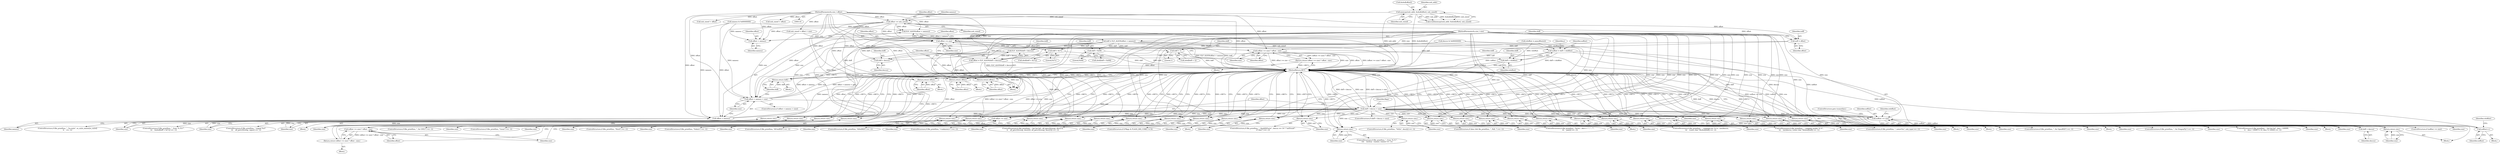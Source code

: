 digraph "0_file_39c7ac1106be844a5296d3eb5971946cc09ffda0@API" {
"1000157" [label="(Call,offset += xnh_sizeof)"];
"1000150" [label="(Call,memcpy(xnh_addr, &nbuf[offset], xnh_sizeof))"];
"1000119" [label="(MethodParameterIn,size_t offset)"];
"1000177" [label="(Call,offset >= size)"];
"1000176" [label="(Call,(offset >= size) ? offset : size)"];
"1000175" [label="(Return,return (offset >= size) ? offset : size;)"];
"1000195" [label="(Return,return offset;)"];
"1000210" [label="(Return,return offset;)"];
"1000212" [label="(Call,noff = offset)"];
"1000217" [label="(Call,ELF_ALIGN(offset + namesz))"];
"1000215" [label="(Call,doff = ELF_ALIGN(offset + namesz))"];
"1000228" [label="(Return,return doff;)"];
"1000232" [label="(Call,ELF_ALIGN(doff + descsz))"];
"1000230" [label="(Call,offset = ELF_ALIGN(doff + descsz))"];
"1000245" [label="(Call,offset >= size)"];
"1000244" [label="(Call,(offset >= size) ? offset : size)"];
"1000243" [label="(Return,return (offset >= size) ? offset : size;)"];
"1001235" [label="(Return,return offset;)"];
"1000233" [label="(Call,doff + descsz)"];
"1000237" [label="(Call,doff + descsz > size)"];
"1000339" [label="(Return,return size;)"];
"1000356" [label="(Return,return size;)"];
"1000367" [label="(Return,return size;)"];
"1000378" [label="(Return,return size;)"];
"1000389" [label="(Return,return size;)"];
"1000400" [label="(Return,return size;)"];
"1000411" [label="(Return,return size;)"];
"1000435" [label="(Return,return size;)"];
"1000441" [label="(Return,return size;)"];
"1000486" [label="(Return,return size;)"];
"1000516" [label="(Return,return size;)"];
"1000578" [label="(Return,return size;)"];
"1000615" [label="(Return,return size;)"];
"1000653" [label="(Return,return size;)"];
"1000673" [label="(Return,return size;)"];
"1000693" [label="(Return,return size;)"];
"1000705" [label="(Return,return size;)"];
"1000708" [label="(Return,return size;)"];
"1000746" [label="(Return,return size;)"];
"1000779" [label="(Return,return size;)"];
"1000785" [label="(Return,return size;)"];
"1000819" [label="(Return,return size;)"];
"1000855" [label="(Return,return size;)"];
"1000861" [label="(Return,return size;)"];
"1000945" [label="(Return,return size;)"];
"1000970" [label="(Return,return size;)"];
"1000999" [label="(Return,return size;)"];
"1001024" [label="(Return,return size;)"];
"1001030" [label="(Return,return size;)"];
"1001088" [label="(Call,noffset >= size)"];
"1001082" [label="(Call,noffset++)"];
"1001225" [label="(Return,return size;)"];
"1001231" [label="(Return,return size;)"];
"1000238" [label="(Call,doff + descsz)"];
"1000294" [label="(Call,doff + 1)"];
"1000994" [label="(Call,doff + 0x7c)"];
"1001009" [label="(Call,doff + 0x08)"];
"1001065" [label="(Call,noffset = doff + reloffset)"];
"1001067" [label="(Call,doff + reloffset)"];
"1000218" [label="(Call,offset + namesz)"];
"1000222" [label="(Call,offset + namesz > size)"];
"1000223" [label="(Call,offset + namesz)"];
"1000641" [label="(Block,)"];
"1000404" [label="(ControlStructure,if (file_printf(ms, \"<unknown>\") == -1))"];
"1000246" [label="(Identifier,offset)"];
"1000244" [label="(Call,(offset >= size) ? offset : size)"];
"1000175" [label="(Return,return (offset >= size) ? offset : size;)"];
"1000249" [label="(Identifier,size)"];
"1000195" [label="(Return,return offset;)"];
"1000228" [label="(Return,return doff;)"];
"1000180" [label="(Identifier,offset)"];
"1000697" [label="(ControlStructure,if (file_printf(ms, \", note=%u\", xnh_type) == -1))"];
"1000706" [label="(Identifier,size)"];
"1000810" [label="(Block,)"];
"1000296" [label="(Literal,1)"];
"1000705" [label="(Return,return size;)"];
"1000235" [label="(Identifier,descsz)"];
"1001073" [label="(Identifier,j)"];
"1000708" [label="(Return,return size;)"];
"1001011" [label="(Literal,0x08)"];
"1000177" [label="(Call,offset >= size)"];
"1000150" [label="(Call,memcpy(xnh_addr, &nbuf[offset], xnh_sizeof))"];
"1000812" [label="(ControlStructure,if (file_printf(ms, \", for DragonFly\") == -1))"];
"1001014" [label="(ControlStructure,if (file_printf(ms, \" (signal %u)\",\n\t\t\t    elf_getu32(swap, signo)) == -1))"];
"1000411" [label="(Return,return size;)"];
"1000786" [label="(Identifier,size)"];
"1000216" [label="(Identifier,doff)"];
"1000239" [label="(Identifier,doff)"];
"1001235" [label="(Return,return offset;)"];
"1000785" [label="(Return,return size;)"];
"1001065" [label="(Call,noffset = doff + reloffset)"];
"1001091" [label="(ControlStructure,goto tryanother;)"];
"1000992" [label="(Call,nbuf[doff + 0x7c])"];
"1000198" [label="(Call,descsz & 0x80000000)"];
"1000378" [label="(Return,return size;)"];
"1000861" [label="(Return,return size;)"];
"1001066" [label="(Identifier,noffset)"];
"1001090" [label="(Identifier,size)"];
"1000413" [label="(ControlStructure,if (file_printf(ms, \" %d.%d.%d\", elf_getu32(swap, desc[1]),\n\t\t    elf_getu32(swap, desc[2]), elf_getu32(swap, desc[3])) == -1))"];
"1000145" [label="(Call,xnh_sizeof + offset)"];
"1000340" [label="(Identifier,size)"];
"1000486" [label="(Return,return size;)"];
"1000746" [label="(Return,return size;)"];
"1000241" [label="(Identifier,size)"];
"1000212" [label="(Call,noff = offset)"];
"1001085" [label="(Identifier,reloffset)"];
"1000236" [label="(ControlStructure,if (doff + descsz > size))"];
"1000393" [label="(ControlStructure,if (file_printf(ms, \"kNetBSD\") == -1))"];
"1000217" [label="(Call,ELF_ALIGN(offset + namesz))"];
"1001025" [label="(Identifier,size)"];
"1000971" [label="(Identifier,size)"];
"1000615" [label="(Return,return size;)"];
"1000181" [label="(Identifier,size)"];
"1001081" [label="(Block,)"];
"1000213" [label="(Identifier,noff)"];
"1000938" [label="(ControlStructure,if ((*flags & FLAGS_DID_CORE) != 0))"];
"1001231" [label="(Return,return size;)"];
"1000579" [label="(Identifier,size)"];
"1000210" [label="(Return,return offset;)"];
"1000400" [label="(Return,return size;)"];
"1000578" [label="(Return,return size;)"];
"1000320" [label="(Block,)"];
"1000226" [label="(Identifier,size)"];
"1001009" [label="(Call,doff + 0x08)"];
"1000779" [label="(Return,return size;)"];
"1000183" [label="(Call,namesz & 0x80000000)"];
"1000516" [label="(Return,return size;)"];
"1000156" [label="(Identifier,xnh_sizeof)"];
"1001007" [label="(Call,nbuf[doff + 0x08])"];
"1000242" [label="(Block,)"];
"1000673" [label="(Return,return size;)"];
"1000820" [label="(Identifier,size)"];
"1000772" [label="(ControlStructure,if (file_printf(ms, \", for OpenBSD\") == -1))"];
"1000176" [label="(Call,(offset >= size) ? offset : size)"];
"1001089" [label="(Identifier,noffset)"];
"1000674" [label="(Identifier,size)"];
"1001225" [label="(Return,return size;)"];
"1001226" [label="(Identifier,size)"];
"1000945" [label="(Return,return size;)"];
"1000960" [label="(ControlStructure,if (file_printf(ms, \", %s-style\", os_style_names[os_style])\n\t\t    == -1))"];
"1000233" [label="(Call,doff + descsz)"];
"1000219" [label="(Identifier,offset)"];
"1000232" [label="(Call,ELF_ALIGN(doff + descsz))"];
"1000999" [label="(Return,return size;)"];
"1000657" [label="(ControlStructure,if (file_printf(ms, \", compiled for: %.*s\", (int)descsz,\n\t\t\t    (const char *)&nbuf[doff]) == -1))"];
"1000240" [label="(Identifier,descsz)"];
"1000222" [label="(Call,offset + namesz > size)"];
"1000229" [label="(Identifier,doff)"];
"1000442" [label="(Identifier,size)"];
"1000984" [label="(Block,)"];
"1000220" [label="(Identifier,namesz)"];
"1001024" [label="(Return,return size;)"];
"1000473" [label="(ControlStructure,if (file_printf(ms, \", BuildID[%s]=\", descsz == 16 ? \"md5/uuid\" :\n\t\t\"sha1\") == -1))"];
"1000152" [label="(Call,&nbuf[offset])"];
"1001068" [label="(Identifier,doff)"];
"1000238" [label="(Call,doff + descsz)"];
"1000158" [label="(Identifier,offset)"];
"1001060" [label="(Call,reloffset = prpsoffsets(i))"];
"1000214" [label="(Identifier,offset)"];
"1000234" [label="(Identifier,doff)"];
"1000295" [label="(Identifier,doff)"];
"1000771" [label="(Block,)"];
"1000600" [label="(ControlStructure,if (file_printf(ms, \"%s%s\", did++ ? \",\" : \"\",\n\t\t\t    pax[i]) == -1))"];
"1000569" [label="(ControlStructure,if (desc && file_printf(ms, \", PaX: \") == -1))"];
"1000994" [label="(Call,doff + 0x7c)"];
"1001088" [label="(Call,noffset >= size)"];
"1000654" [label="(Identifier,size)"];
"1000694" [label="(Identifier,size)"];
"1000856" [label="(Identifier,size)"];
"1000119" [label="(MethodParameterIn,size_t offset)"];
"1000138" [label="(Call,xnh_sizeof + offset > size)"];
"1000237" [label="(Call,doff + descsz > size)"];
"1000412" [label="(Identifier,size)"];
"1001069" [label="(Identifier,reloffset)"];
"1001094" [label="(Identifier,reloffset)"];
"1000223" [label="(Call,offset + namesz)"];
"1000151" [label="(Identifier,xnh_addr)"];
"1000254" [label="(Identifier,flags)"];
"1000837" [label="(ControlStructure,if (file_printf(ms, \" %d.%d.%d\", desc / 100000,\n\t\t    desc / 10000 % 10, desc % 10000) == -1))"];
"1000349" [label="(ControlStructure,if (file_printf(ms, \"Linux\") == -1))"];
"1000356" [label="(Return,return size;)"];
"1000357" [label="(Identifier,size)"];
"1001237" [label="(MethodReturn,RET)"];
"1000382" [label="(ControlStructure,if (file_printf(ms, \"kFreeBSD\") == -1))"];
"1000819" [label="(Return,return size;)"];
"1000211" [label="(Identifier,offset)"];
"1000339" [label="(Return,return size;)"];
"1000371" [label="(ControlStructure,if (file_printf(ms, \"Solaris\") == -1))"];
"1000367" [label="(Return,return size;)"];
"1001030" [label="(Return,return size;)"];
"1001083" [label="(Identifier,noffset)"];
"1000196" [label="(Identifier,offset)"];
"1000780" [label="(Identifier,size)"];
"1000225" [label="(Identifier,namesz)"];
"1000231" [label="(Identifier,offset)"];
"1000995" [label="(Identifier,doff)"];
"1001010" [label="(Identifier,doff)"];
"1000248" [label="(Identifier,offset)"];
"1000360" [label="(ControlStructure,if (file_printf(ms, \"Hurd\") == -1))"];
"1000653" [label="(Return,return size;)"];
"1000148" [label="(Call,(void)memcpy(xnh_addr, &nbuf[offset], xnh_sizeof))"];
"1000390" [label="(Identifier,size)"];
"1001067" [label="(Call,doff + reloffset)"];
"1000487" [label="(Identifier,size)"];
"1000506" [label="(ControlStructure,if (file_printf(ms, \"%02x\", desc[i]) == -1))"];
"1000243" [label="(Return,return (offset >= size) ? offset : size;)"];
"1000693" [label="(Return,return size;)"];
"1001212" [label="(ControlStructure,if (file_printf(ms, \", from '%.*s'\",\n\t\t\t\t    (int)(cp - cname), cname) == -1))"];
"1000157" [label="(Call,offset += xnh_sizeof)"];
"1000294" [label="(Call,doff + 1)"];
"1000855" [label="(Return,return size;)"];
"1000227" [label="(Block,)"];
"1000436" [label="(Identifier,size)"];
"1000186" [label="(Block,)"];
"1000161" [label="(Identifier,namesz)"];
"1000332" [label="(ControlStructure,if (file_printf(ms, \", for GNU/\") == -1))"];
"1000946" [label="(Identifier,size)"];
"1001082" [label="(Call,noffset++)"];
"1001232" [label="(Identifier,size)"];
"1000174" [label="(Block,)"];
"1000517" [label="(Identifier,size)"];
"1000632" [label="(Block,)"];
"1000230" [label="(Call,offset = ELF_ALIGN(doff + descsz))"];
"1000221" [label="(ControlStructure,if (offset + namesz > size))"];
"1000401" [label="(Identifier,size)"];
"1000986" [label="(ControlStructure,if (file_printf(ms, \", from '%.31s'\",\n\t\t\t    &nbuf[doff + 0x7c]) == -1))"];
"1000734" [label="(Block,)"];
"1000747" [label="(Identifier,size)"];
"1001056" [label="(Block,)"];
"1000292" [label="(Call,nbuf[doff + 1])"];
"1001031" [label="(Identifier,size)"];
"1000178" [label="(Identifier,offset)"];
"1000125" [label="(Block,)"];
"1000201" [label="(Block,)"];
"1000862" [label="(Identifier,size)"];
"1000139" [label="(Call,xnh_sizeof + offset)"];
"1001236" [label="(Identifier,offset)"];
"1000120" [label="(MethodParameterIn,size_t size)"];
"1000970" [label="(Return,return size;)"];
"1000996" [label="(Literal,0x7c)"];
"1000677" [label="(ControlStructure,if (file_printf(ms, \", compiler model: %.*s\",\n\t\t\t    (int)descsz, (const char *)&nbuf[doff]) == -1))"];
"1000247" [label="(Identifier,size)"];
"1000224" [label="(Identifier,offset)"];
"1000159" [label="(Identifier,xnh_sizeof)"];
"1000389" [label="(Return,return size;)"];
"1000245" [label="(Call,offset >= size)"];
"1000616" [label="(Identifier,size)"];
"1000218" [label="(Call,offset + namesz)"];
"1000435" [label="(Return,return size;)"];
"1000709" [label="(Identifier,size)"];
"1001000" [label="(Identifier,size)"];
"1000179" [label="(Identifier,size)"];
"1000379" [label="(Identifier,size)"];
"1000368" [label="(Identifier,size)"];
"1001087" [label="(ControlStructure,if (noffset >= size))"];
"1000441" [label="(Return,return size;)"];
"1000215" [label="(Call,doff = ELF_ALIGN(offset + namesz))"];
"1000157" -> "1000125"  [label="AST: "];
"1000157" -> "1000159"  [label="CFG: "];
"1000158" -> "1000157"  [label="AST: "];
"1000159" -> "1000157"  [label="AST: "];
"1000161" -> "1000157"  [label="CFG: "];
"1000157" -> "1001237"  [label="DDG: xnh_sizeof"];
"1000157" -> "1001237"  [label="DDG: offset"];
"1000150" -> "1000157"  [label="DDG: xnh_sizeof"];
"1000119" -> "1000157"  [label="DDG: offset"];
"1000157" -> "1000177"  [label="DDG: offset"];
"1000157" -> "1000195"  [label="DDG: offset"];
"1000157" -> "1000210"  [label="DDG: offset"];
"1000157" -> "1000212"  [label="DDG: offset"];
"1000157" -> "1000217"  [label="DDG: offset"];
"1000157" -> "1000218"  [label="DDG: offset"];
"1000157" -> "1000222"  [label="DDG: offset"];
"1000157" -> "1000223"  [label="DDG: offset"];
"1000150" -> "1000148"  [label="AST: "];
"1000150" -> "1000156"  [label="CFG: "];
"1000151" -> "1000150"  [label="AST: "];
"1000152" -> "1000150"  [label="AST: "];
"1000156" -> "1000150"  [label="AST: "];
"1000148" -> "1000150"  [label="CFG: "];
"1000150" -> "1001237"  [label="DDG: xnh_addr"];
"1000150" -> "1001237"  [label="DDG: &nbuf[offset]"];
"1000150" -> "1000148"  [label="DDG: xnh_addr"];
"1000150" -> "1000148"  [label="DDG: &nbuf[offset]"];
"1000150" -> "1000148"  [label="DDG: xnh_sizeof"];
"1000119" -> "1000116"  [label="AST: "];
"1000119" -> "1001237"  [label="DDG: offset"];
"1000119" -> "1000138"  [label="DDG: offset"];
"1000119" -> "1000139"  [label="DDG: offset"];
"1000119" -> "1000145"  [label="DDG: offset"];
"1000119" -> "1000176"  [label="DDG: offset"];
"1000119" -> "1000177"  [label="DDG: offset"];
"1000119" -> "1000195"  [label="DDG: offset"];
"1000119" -> "1000210"  [label="DDG: offset"];
"1000119" -> "1000212"  [label="DDG: offset"];
"1000119" -> "1000217"  [label="DDG: offset"];
"1000119" -> "1000218"  [label="DDG: offset"];
"1000119" -> "1000222"  [label="DDG: offset"];
"1000119" -> "1000223"  [label="DDG: offset"];
"1000119" -> "1000230"  [label="DDG: offset"];
"1000119" -> "1000244"  [label="DDG: offset"];
"1000119" -> "1000245"  [label="DDG: offset"];
"1000119" -> "1001235"  [label="DDG: offset"];
"1000177" -> "1000176"  [label="AST: "];
"1000177" -> "1000179"  [label="CFG: "];
"1000178" -> "1000177"  [label="AST: "];
"1000179" -> "1000177"  [label="AST: "];
"1000180" -> "1000177"  [label="CFG: "];
"1000181" -> "1000177"  [label="CFG: "];
"1000177" -> "1000176"  [label="DDG: offset"];
"1000177" -> "1000176"  [label="DDG: size"];
"1000138" -> "1000177"  [label="DDG: size"];
"1000120" -> "1000177"  [label="DDG: size"];
"1000176" -> "1000175"  [label="AST: "];
"1000176" -> "1000180"  [label="CFG: "];
"1000176" -> "1000181"  [label="CFG: "];
"1000180" -> "1000176"  [label="AST: "];
"1000181" -> "1000176"  [label="AST: "];
"1000175" -> "1000176"  [label="CFG: "];
"1000176" -> "1001237"  [label="DDG: size"];
"1000176" -> "1001237"  [label="DDG: offset"];
"1000176" -> "1001237"  [label="DDG: (offset >= size) ? offset : size"];
"1000176" -> "1001237"  [label="DDG: offset >= size"];
"1000176" -> "1000175"  [label="DDG: (offset >= size) ? offset : size"];
"1000120" -> "1000176"  [label="DDG: size"];
"1000175" -> "1000174"  [label="AST: "];
"1001237" -> "1000175"  [label="CFG: "];
"1000175" -> "1001237"  [label="DDG: <RET>"];
"1000195" -> "1000186"  [label="AST: "];
"1000195" -> "1000196"  [label="CFG: "];
"1000196" -> "1000195"  [label="AST: "];
"1001237" -> "1000195"  [label="CFG: "];
"1000195" -> "1001237"  [label="DDG: <RET>"];
"1000196" -> "1000195"  [label="DDG: offset"];
"1000210" -> "1000201"  [label="AST: "];
"1000210" -> "1000211"  [label="CFG: "];
"1000211" -> "1000210"  [label="AST: "];
"1001237" -> "1000210"  [label="CFG: "];
"1000210" -> "1001237"  [label="DDG: <RET>"];
"1000211" -> "1000210"  [label="DDG: offset"];
"1000212" -> "1000125"  [label="AST: "];
"1000212" -> "1000214"  [label="CFG: "];
"1000213" -> "1000212"  [label="AST: "];
"1000214" -> "1000212"  [label="AST: "];
"1000216" -> "1000212"  [label="CFG: "];
"1000212" -> "1001237"  [label="DDG: noff"];
"1000217" -> "1000215"  [label="AST: "];
"1000217" -> "1000218"  [label="CFG: "];
"1000218" -> "1000217"  [label="AST: "];
"1000215" -> "1000217"  [label="CFG: "];
"1000217" -> "1000215"  [label="DDG: offset + namesz"];
"1000183" -> "1000217"  [label="DDG: namesz"];
"1000215" -> "1000125"  [label="AST: "];
"1000216" -> "1000215"  [label="AST: "];
"1000224" -> "1000215"  [label="CFG: "];
"1000215" -> "1001237"  [label="DDG: doff"];
"1000215" -> "1001237"  [label="DDG: ELF_ALIGN(offset + namesz)"];
"1000215" -> "1000228"  [label="DDG: doff"];
"1000215" -> "1000232"  [label="DDG: doff"];
"1000215" -> "1000233"  [label="DDG: doff"];
"1000215" -> "1000237"  [label="DDG: doff"];
"1000215" -> "1000238"  [label="DDG: doff"];
"1000215" -> "1000294"  [label="DDG: doff"];
"1000215" -> "1000994"  [label="DDG: doff"];
"1000215" -> "1001009"  [label="DDG: doff"];
"1000215" -> "1001065"  [label="DDG: doff"];
"1000215" -> "1001067"  [label="DDG: doff"];
"1000228" -> "1000227"  [label="AST: "];
"1000228" -> "1000229"  [label="CFG: "];
"1000229" -> "1000228"  [label="AST: "];
"1001237" -> "1000228"  [label="CFG: "];
"1000228" -> "1001237"  [label="DDG: <RET>"];
"1000229" -> "1000228"  [label="DDG: doff"];
"1000232" -> "1000230"  [label="AST: "];
"1000232" -> "1000233"  [label="CFG: "];
"1000233" -> "1000232"  [label="AST: "];
"1000230" -> "1000232"  [label="CFG: "];
"1000232" -> "1000230"  [label="DDG: doff + descsz"];
"1000198" -> "1000232"  [label="DDG: descsz"];
"1000230" -> "1000125"  [label="AST: "];
"1000231" -> "1000230"  [label="AST: "];
"1000239" -> "1000230"  [label="CFG: "];
"1000230" -> "1001237"  [label="DDG: offset"];
"1000230" -> "1001237"  [label="DDG: ELF_ALIGN(doff + descsz)"];
"1000230" -> "1000245"  [label="DDG: offset"];
"1000230" -> "1001235"  [label="DDG: offset"];
"1000245" -> "1000244"  [label="AST: "];
"1000245" -> "1000247"  [label="CFG: "];
"1000246" -> "1000245"  [label="AST: "];
"1000247" -> "1000245"  [label="AST: "];
"1000248" -> "1000245"  [label="CFG: "];
"1000249" -> "1000245"  [label="CFG: "];
"1000245" -> "1000244"  [label="DDG: offset"];
"1000245" -> "1000244"  [label="DDG: size"];
"1000237" -> "1000245"  [label="DDG: size"];
"1000120" -> "1000245"  [label="DDG: size"];
"1000244" -> "1000243"  [label="AST: "];
"1000244" -> "1000248"  [label="CFG: "];
"1000244" -> "1000249"  [label="CFG: "];
"1000248" -> "1000244"  [label="AST: "];
"1000249" -> "1000244"  [label="AST: "];
"1000243" -> "1000244"  [label="CFG: "];
"1000244" -> "1001237"  [label="DDG: offset"];
"1000244" -> "1001237"  [label="DDG: (offset >= size) ? offset : size"];
"1000244" -> "1001237"  [label="DDG: offset >= size"];
"1000244" -> "1001237"  [label="DDG: size"];
"1000244" -> "1000243"  [label="DDG: (offset >= size) ? offset : size"];
"1000120" -> "1000244"  [label="DDG: size"];
"1000243" -> "1000242"  [label="AST: "];
"1001237" -> "1000243"  [label="CFG: "];
"1000243" -> "1001237"  [label="DDG: <RET>"];
"1001235" -> "1000125"  [label="AST: "];
"1001235" -> "1001236"  [label="CFG: "];
"1001236" -> "1001235"  [label="AST: "];
"1001237" -> "1001235"  [label="CFG: "];
"1001235" -> "1001237"  [label="DDG: <RET>"];
"1001236" -> "1001235"  [label="DDG: offset"];
"1000233" -> "1000235"  [label="CFG: "];
"1000234" -> "1000233"  [label="AST: "];
"1000235" -> "1000233"  [label="AST: "];
"1000198" -> "1000233"  [label="DDG: descsz"];
"1000237" -> "1000236"  [label="AST: "];
"1000237" -> "1000241"  [label="CFG: "];
"1000238" -> "1000237"  [label="AST: "];
"1000241" -> "1000237"  [label="AST: "];
"1000246" -> "1000237"  [label="CFG: "];
"1000254" -> "1000237"  [label="CFG: "];
"1000237" -> "1001237"  [label="DDG: doff + descsz > size"];
"1000237" -> "1001237"  [label="DDG: doff + descsz"];
"1000237" -> "1001237"  [label="DDG: size"];
"1000198" -> "1000237"  [label="DDG: descsz"];
"1000222" -> "1000237"  [label="DDG: size"];
"1000120" -> "1000237"  [label="DDG: size"];
"1000237" -> "1000339"  [label="DDG: size"];
"1000237" -> "1000356"  [label="DDG: size"];
"1000237" -> "1000367"  [label="DDG: size"];
"1000237" -> "1000378"  [label="DDG: size"];
"1000237" -> "1000389"  [label="DDG: size"];
"1000237" -> "1000400"  [label="DDG: size"];
"1000237" -> "1000411"  [label="DDG: size"];
"1000237" -> "1000435"  [label="DDG: size"];
"1000237" -> "1000441"  [label="DDG: size"];
"1000237" -> "1000486"  [label="DDG: size"];
"1000237" -> "1000516"  [label="DDG: size"];
"1000237" -> "1000578"  [label="DDG: size"];
"1000237" -> "1000615"  [label="DDG: size"];
"1000237" -> "1000653"  [label="DDG: size"];
"1000237" -> "1000673"  [label="DDG: size"];
"1000237" -> "1000693"  [label="DDG: size"];
"1000237" -> "1000705"  [label="DDG: size"];
"1000237" -> "1000708"  [label="DDG: size"];
"1000237" -> "1000746"  [label="DDG: size"];
"1000237" -> "1000779"  [label="DDG: size"];
"1000237" -> "1000785"  [label="DDG: size"];
"1000237" -> "1000819"  [label="DDG: size"];
"1000237" -> "1000855"  [label="DDG: size"];
"1000237" -> "1000861"  [label="DDG: size"];
"1000237" -> "1000945"  [label="DDG: size"];
"1000237" -> "1000970"  [label="DDG: size"];
"1000237" -> "1000999"  [label="DDG: size"];
"1000237" -> "1001024"  [label="DDG: size"];
"1000237" -> "1001030"  [label="DDG: size"];
"1000237" -> "1001088"  [label="DDG: size"];
"1000237" -> "1001225"  [label="DDG: size"];
"1000237" -> "1001231"  [label="DDG: size"];
"1000339" -> "1000332"  [label="AST: "];
"1000339" -> "1000340"  [label="CFG: "];
"1000340" -> "1000339"  [label="AST: "];
"1001237" -> "1000339"  [label="CFG: "];
"1000339" -> "1001237"  [label="DDG: <RET>"];
"1000340" -> "1000339"  [label="DDG: size"];
"1000120" -> "1000339"  [label="DDG: size"];
"1000356" -> "1000349"  [label="AST: "];
"1000356" -> "1000357"  [label="CFG: "];
"1000357" -> "1000356"  [label="AST: "];
"1001237" -> "1000356"  [label="CFG: "];
"1000356" -> "1001237"  [label="DDG: <RET>"];
"1000357" -> "1000356"  [label="DDG: size"];
"1000120" -> "1000356"  [label="DDG: size"];
"1000367" -> "1000360"  [label="AST: "];
"1000367" -> "1000368"  [label="CFG: "];
"1000368" -> "1000367"  [label="AST: "];
"1001237" -> "1000367"  [label="CFG: "];
"1000367" -> "1001237"  [label="DDG: <RET>"];
"1000368" -> "1000367"  [label="DDG: size"];
"1000120" -> "1000367"  [label="DDG: size"];
"1000378" -> "1000371"  [label="AST: "];
"1000378" -> "1000379"  [label="CFG: "];
"1000379" -> "1000378"  [label="AST: "];
"1001237" -> "1000378"  [label="CFG: "];
"1000378" -> "1001237"  [label="DDG: <RET>"];
"1000379" -> "1000378"  [label="DDG: size"];
"1000120" -> "1000378"  [label="DDG: size"];
"1000389" -> "1000382"  [label="AST: "];
"1000389" -> "1000390"  [label="CFG: "];
"1000390" -> "1000389"  [label="AST: "];
"1001237" -> "1000389"  [label="CFG: "];
"1000389" -> "1001237"  [label="DDG: <RET>"];
"1000390" -> "1000389"  [label="DDG: size"];
"1000120" -> "1000389"  [label="DDG: size"];
"1000400" -> "1000393"  [label="AST: "];
"1000400" -> "1000401"  [label="CFG: "];
"1000401" -> "1000400"  [label="AST: "];
"1001237" -> "1000400"  [label="CFG: "];
"1000400" -> "1001237"  [label="DDG: <RET>"];
"1000401" -> "1000400"  [label="DDG: size"];
"1000120" -> "1000400"  [label="DDG: size"];
"1000411" -> "1000404"  [label="AST: "];
"1000411" -> "1000412"  [label="CFG: "];
"1000412" -> "1000411"  [label="AST: "];
"1001237" -> "1000411"  [label="CFG: "];
"1000411" -> "1001237"  [label="DDG: <RET>"];
"1000412" -> "1000411"  [label="DDG: size"];
"1000120" -> "1000411"  [label="DDG: size"];
"1000435" -> "1000413"  [label="AST: "];
"1000435" -> "1000436"  [label="CFG: "];
"1000436" -> "1000435"  [label="AST: "];
"1001237" -> "1000435"  [label="CFG: "];
"1000435" -> "1001237"  [label="DDG: <RET>"];
"1000436" -> "1000435"  [label="DDG: size"];
"1000120" -> "1000435"  [label="DDG: size"];
"1000441" -> "1000320"  [label="AST: "];
"1000441" -> "1000442"  [label="CFG: "];
"1000442" -> "1000441"  [label="AST: "];
"1001237" -> "1000441"  [label="CFG: "];
"1000441" -> "1001237"  [label="DDG: <RET>"];
"1000442" -> "1000441"  [label="DDG: size"];
"1000120" -> "1000441"  [label="DDG: size"];
"1000486" -> "1000473"  [label="AST: "];
"1000486" -> "1000487"  [label="CFG: "];
"1000487" -> "1000486"  [label="AST: "];
"1001237" -> "1000486"  [label="CFG: "];
"1000486" -> "1001237"  [label="DDG: <RET>"];
"1000487" -> "1000486"  [label="DDG: size"];
"1000120" -> "1000486"  [label="DDG: size"];
"1000516" -> "1000506"  [label="AST: "];
"1000516" -> "1000517"  [label="CFG: "];
"1000517" -> "1000516"  [label="AST: "];
"1001237" -> "1000516"  [label="CFG: "];
"1000516" -> "1001237"  [label="DDG: <RET>"];
"1000517" -> "1000516"  [label="DDG: size"];
"1000120" -> "1000516"  [label="DDG: size"];
"1000578" -> "1000569"  [label="AST: "];
"1000578" -> "1000579"  [label="CFG: "];
"1000579" -> "1000578"  [label="AST: "];
"1001237" -> "1000578"  [label="CFG: "];
"1000578" -> "1001237"  [label="DDG: <RET>"];
"1000579" -> "1000578"  [label="DDG: size"];
"1000120" -> "1000578"  [label="DDG: size"];
"1000615" -> "1000600"  [label="AST: "];
"1000615" -> "1000616"  [label="CFG: "];
"1000616" -> "1000615"  [label="AST: "];
"1001237" -> "1000615"  [label="CFG: "];
"1000615" -> "1001237"  [label="DDG: <RET>"];
"1000616" -> "1000615"  [label="DDG: size"];
"1000120" -> "1000615"  [label="DDG: size"];
"1000653" -> "1000641"  [label="AST: "];
"1000653" -> "1000654"  [label="CFG: "];
"1000654" -> "1000653"  [label="AST: "];
"1001237" -> "1000653"  [label="CFG: "];
"1000653" -> "1001237"  [label="DDG: <RET>"];
"1000654" -> "1000653"  [label="DDG: size"];
"1000120" -> "1000653"  [label="DDG: size"];
"1000673" -> "1000657"  [label="AST: "];
"1000673" -> "1000674"  [label="CFG: "];
"1000674" -> "1000673"  [label="AST: "];
"1001237" -> "1000673"  [label="CFG: "];
"1000673" -> "1001237"  [label="DDG: <RET>"];
"1000674" -> "1000673"  [label="DDG: size"];
"1000120" -> "1000673"  [label="DDG: size"];
"1000693" -> "1000677"  [label="AST: "];
"1000693" -> "1000694"  [label="CFG: "];
"1000694" -> "1000693"  [label="AST: "];
"1001237" -> "1000693"  [label="CFG: "];
"1000693" -> "1001237"  [label="DDG: <RET>"];
"1000694" -> "1000693"  [label="DDG: size"];
"1000120" -> "1000693"  [label="DDG: size"];
"1000705" -> "1000697"  [label="AST: "];
"1000705" -> "1000706"  [label="CFG: "];
"1000706" -> "1000705"  [label="AST: "];
"1001237" -> "1000705"  [label="CFG: "];
"1000705" -> "1001237"  [label="DDG: <RET>"];
"1000706" -> "1000705"  [label="DDG: size"];
"1000120" -> "1000705"  [label="DDG: size"];
"1000708" -> "1000632"  [label="AST: "];
"1000708" -> "1000709"  [label="CFG: "];
"1000709" -> "1000708"  [label="AST: "];
"1001237" -> "1000708"  [label="CFG: "];
"1000708" -> "1001237"  [label="DDG: <RET>"];
"1000709" -> "1000708"  [label="DDG: size"];
"1000120" -> "1000708"  [label="DDG: size"];
"1000746" -> "1000734"  [label="AST: "];
"1000746" -> "1000747"  [label="CFG: "];
"1000747" -> "1000746"  [label="AST: "];
"1001237" -> "1000746"  [label="CFG: "];
"1000746" -> "1001237"  [label="DDG: <RET>"];
"1000747" -> "1000746"  [label="DDG: size"];
"1000120" -> "1000746"  [label="DDG: size"];
"1000779" -> "1000772"  [label="AST: "];
"1000779" -> "1000780"  [label="CFG: "];
"1000780" -> "1000779"  [label="AST: "];
"1001237" -> "1000779"  [label="CFG: "];
"1000779" -> "1001237"  [label="DDG: <RET>"];
"1000780" -> "1000779"  [label="DDG: size"];
"1000120" -> "1000779"  [label="DDG: size"];
"1000785" -> "1000771"  [label="AST: "];
"1000785" -> "1000786"  [label="CFG: "];
"1000786" -> "1000785"  [label="AST: "];
"1001237" -> "1000785"  [label="CFG: "];
"1000785" -> "1001237"  [label="DDG: <RET>"];
"1000786" -> "1000785"  [label="DDG: size"];
"1000120" -> "1000785"  [label="DDG: size"];
"1000819" -> "1000812"  [label="AST: "];
"1000819" -> "1000820"  [label="CFG: "];
"1000820" -> "1000819"  [label="AST: "];
"1001237" -> "1000819"  [label="CFG: "];
"1000819" -> "1001237"  [label="DDG: <RET>"];
"1000820" -> "1000819"  [label="DDG: size"];
"1000120" -> "1000819"  [label="DDG: size"];
"1000855" -> "1000837"  [label="AST: "];
"1000855" -> "1000856"  [label="CFG: "];
"1000856" -> "1000855"  [label="AST: "];
"1001237" -> "1000855"  [label="CFG: "];
"1000855" -> "1001237"  [label="DDG: <RET>"];
"1000856" -> "1000855"  [label="DDG: size"];
"1000120" -> "1000855"  [label="DDG: size"];
"1000861" -> "1000810"  [label="AST: "];
"1000861" -> "1000862"  [label="CFG: "];
"1000862" -> "1000861"  [label="AST: "];
"1001237" -> "1000861"  [label="CFG: "];
"1000861" -> "1001237"  [label="DDG: <RET>"];
"1000862" -> "1000861"  [label="DDG: size"];
"1000120" -> "1000861"  [label="DDG: size"];
"1000945" -> "1000938"  [label="AST: "];
"1000945" -> "1000946"  [label="CFG: "];
"1000946" -> "1000945"  [label="AST: "];
"1001237" -> "1000945"  [label="CFG: "];
"1000945" -> "1001237"  [label="DDG: <RET>"];
"1000946" -> "1000945"  [label="DDG: size"];
"1000120" -> "1000945"  [label="DDG: size"];
"1000970" -> "1000960"  [label="AST: "];
"1000970" -> "1000971"  [label="CFG: "];
"1000971" -> "1000970"  [label="AST: "];
"1001237" -> "1000970"  [label="CFG: "];
"1000970" -> "1001237"  [label="DDG: <RET>"];
"1000971" -> "1000970"  [label="DDG: size"];
"1000120" -> "1000970"  [label="DDG: size"];
"1000999" -> "1000986"  [label="AST: "];
"1000999" -> "1001000"  [label="CFG: "];
"1001000" -> "1000999"  [label="AST: "];
"1001237" -> "1000999"  [label="CFG: "];
"1000999" -> "1001237"  [label="DDG: <RET>"];
"1001000" -> "1000999"  [label="DDG: size"];
"1000120" -> "1000999"  [label="DDG: size"];
"1001024" -> "1001014"  [label="AST: "];
"1001024" -> "1001025"  [label="CFG: "];
"1001025" -> "1001024"  [label="AST: "];
"1001237" -> "1001024"  [label="CFG: "];
"1001024" -> "1001237"  [label="DDG: <RET>"];
"1001025" -> "1001024"  [label="DDG: size"];
"1000120" -> "1001024"  [label="DDG: size"];
"1001030" -> "1000984"  [label="AST: "];
"1001030" -> "1001031"  [label="CFG: "];
"1001031" -> "1001030"  [label="AST: "];
"1001237" -> "1001030"  [label="CFG: "];
"1001030" -> "1001237"  [label="DDG: <RET>"];
"1001031" -> "1001030"  [label="DDG: size"];
"1000120" -> "1001030"  [label="DDG: size"];
"1001088" -> "1001087"  [label="AST: "];
"1001088" -> "1001090"  [label="CFG: "];
"1001089" -> "1001088"  [label="AST: "];
"1001090" -> "1001088"  [label="AST: "];
"1001091" -> "1001088"  [label="CFG: "];
"1001094" -> "1001088"  [label="CFG: "];
"1001088" -> "1001237"  [label="DDG: noffset >= size"];
"1001088" -> "1001237"  [label="DDG: noffset"];
"1001088" -> "1001237"  [label="DDG: size"];
"1001088" -> "1001082"  [label="DDG: noffset"];
"1001065" -> "1001088"  [label="DDG: noffset"];
"1001082" -> "1001088"  [label="DDG: noffset"];
"1000120" -> "1001088"  [label="DDG: size"];
"1001088" -> "1001225"  [label="DDG: size"];
"1001088" -> "1001231"  [label="DDG: size"];
"1001082" -> "1001081"  [label="AST: "];
"1001082" -> "1001083"  [label="CFG: "];
"1001083" -> "1001082"  [label="AST: "];
"1001085" -> "1001082"  [label="CFG: "];
"1001082" -> "1001237"  [label="DDG: noffset"];
"1001225" -> "1001212"  [label="AST: "];
"1001225" -> "1001226"  [label="CFG: "];
"1001226" -> "1001225"  [label="AST: "];
"1001237" -> "1001225"  [label="CFG: "];
"1001225" -> "1001237"  [label="DDG: <RET>"];
"1001226" -> "1001225"  [label="DDG: size"];
"1000120" -> "1001225"  [label="DDG: size"];
"1001231" -> "1001056"  [label="AST: "];
"1001231" -> "1001232"  [label="CFG: "];
"1001232" -> "1001231"  [label="AST: "];
"1001237" -> "1001231"  [label="CFG: "];
"1001231" -> "1001237"  [label="DDG: <RET>"];
"1001232" -> "1001231"  [label="DDG: size"];
"1000120" -> "1001231"  [label="DDG: size"];
"1000238" -> "1000240"  [label="CFG: "];
"1000239" -> "1000238"  [label="AST: "];
"1000240" -> "1000238"  [label="AST: "];
"1000241" -> "1000238"  [label="CFG: "];
"1000238" -> "1001237"  [label="DDG: doff"];
"1000238" -> "1001237"  [label="DDG: descsz"];
"1000198" -> "1000238"  [label="DDG: descsz"];
"1000294" -> "1000292"  [label="AST: "];
"1000294" -> "1000296"  [label="CFG: "];
"1000295" -> "1000294"  [label="AST: "];
"1000296" -> "1000294"  [label="AST: "];
"1000292" -> "1000294"  [label="CFG: "];
"1000294" -> "1001237"  [label="DDG: doff"];
"1000994" -> "1000992"  [label="AST: "];
"1000994" -> "1000996"  [label="CFG: "];
"1000995" -> "1000994"  [label="AST: "];
"1000996" -> "1000994"  [label="AST: "];
"1000992" -> "1000994"  [label="CFG: "];
"1000994" -> "1001237"  [label="DDG: doff"];
"1001009" -> "1001007"  [label="AST: "];
"1001009" -> "1001011"  [label="CFG: "];
"1001010" -> "1001009"  [label="AST: "];
"1001011" -> "1001009"  [label="AST: "];
"1001007" -> "1001009"  [label="CFG: "];
"1001009" -> "1001237"  [label="DDG: doff"];
"1001065" -> "1001056"  [label="AST: "];
"1001065" -> "1001067"  [label="CFG: "];
"1001066" -> "1001065"  [label="AST: "];
"1001067" -> "1001065"  [label="AST: "];
"1001073" -> "1001065"  [label="CFG: "];
"1001065" -> "1001237"  [label="DDG: noffset"];
"1001065" -> "1001237"  [label="DDG: doff + reloffset"];
"1001060" -> "1001065"  [label="DDG: reloffset"];
"1001067" -> "1001069"  [label="CFG: "];
"1001068" -> "1001067"  [label="AST: "];
"1001069" -> "1001067"  [label="AST: "];
"1001067" -> "1001237"  [label="DDG: reloffset"];
"1001067" -> "1001237"  [label="DDG: doff"];
"1001060" -> "1001067"  [label="DDG: reloffset"];
"1000218" -> "1000220"  [label="CFG: "];
"1000219" -> "1000218"  [label="AST: "];
"1000220" -> "1000218"  [label="AST: "];
"1000183" -> "1000218"  [label="DDG: namesz"];
"1000222" -> "1000221"  [label="AST: "];
"1000222" -> "1000226"  [label="CFG: "];
"1000223" -> "1000222"  [label="AST: "];
"1000226" -> "1000222"  [label="AST: "];
"1000229" -> "1000222"  [label="CFG: "];
"1000231" -> "1000222"  [label="CFG: "];
"1000222" -> "1001237"  [label="DDG: offset + namesz"];
"1000222" -> "1001237"  [label="DDG: size"];
"1000222" -> "1001237"  [label="DDG: offset + namesz > size"];
"1000183" -> "1000222"  [label="DDG: namesz"];
"1000138" -> "1000222"  [label="DDG: size"];
"1000120" -> "1000222"  [label="DDG: size"];
"1000223" -> "1000225"  [label="CFG: "];
"1000224" -> "1000223"  [label="AST: "];
"1000225" -> "1000223"  [label="AST: "];
"1000226" -> "1000223"  [label="CFG: "];
"1000223" -> "1001237"  [label="DDG: namesz"];
"1000223" -> "1001237"  [label="DDG: offset"];
"1000183" -> "1000223"  [label="DDG: namesz"];
}
